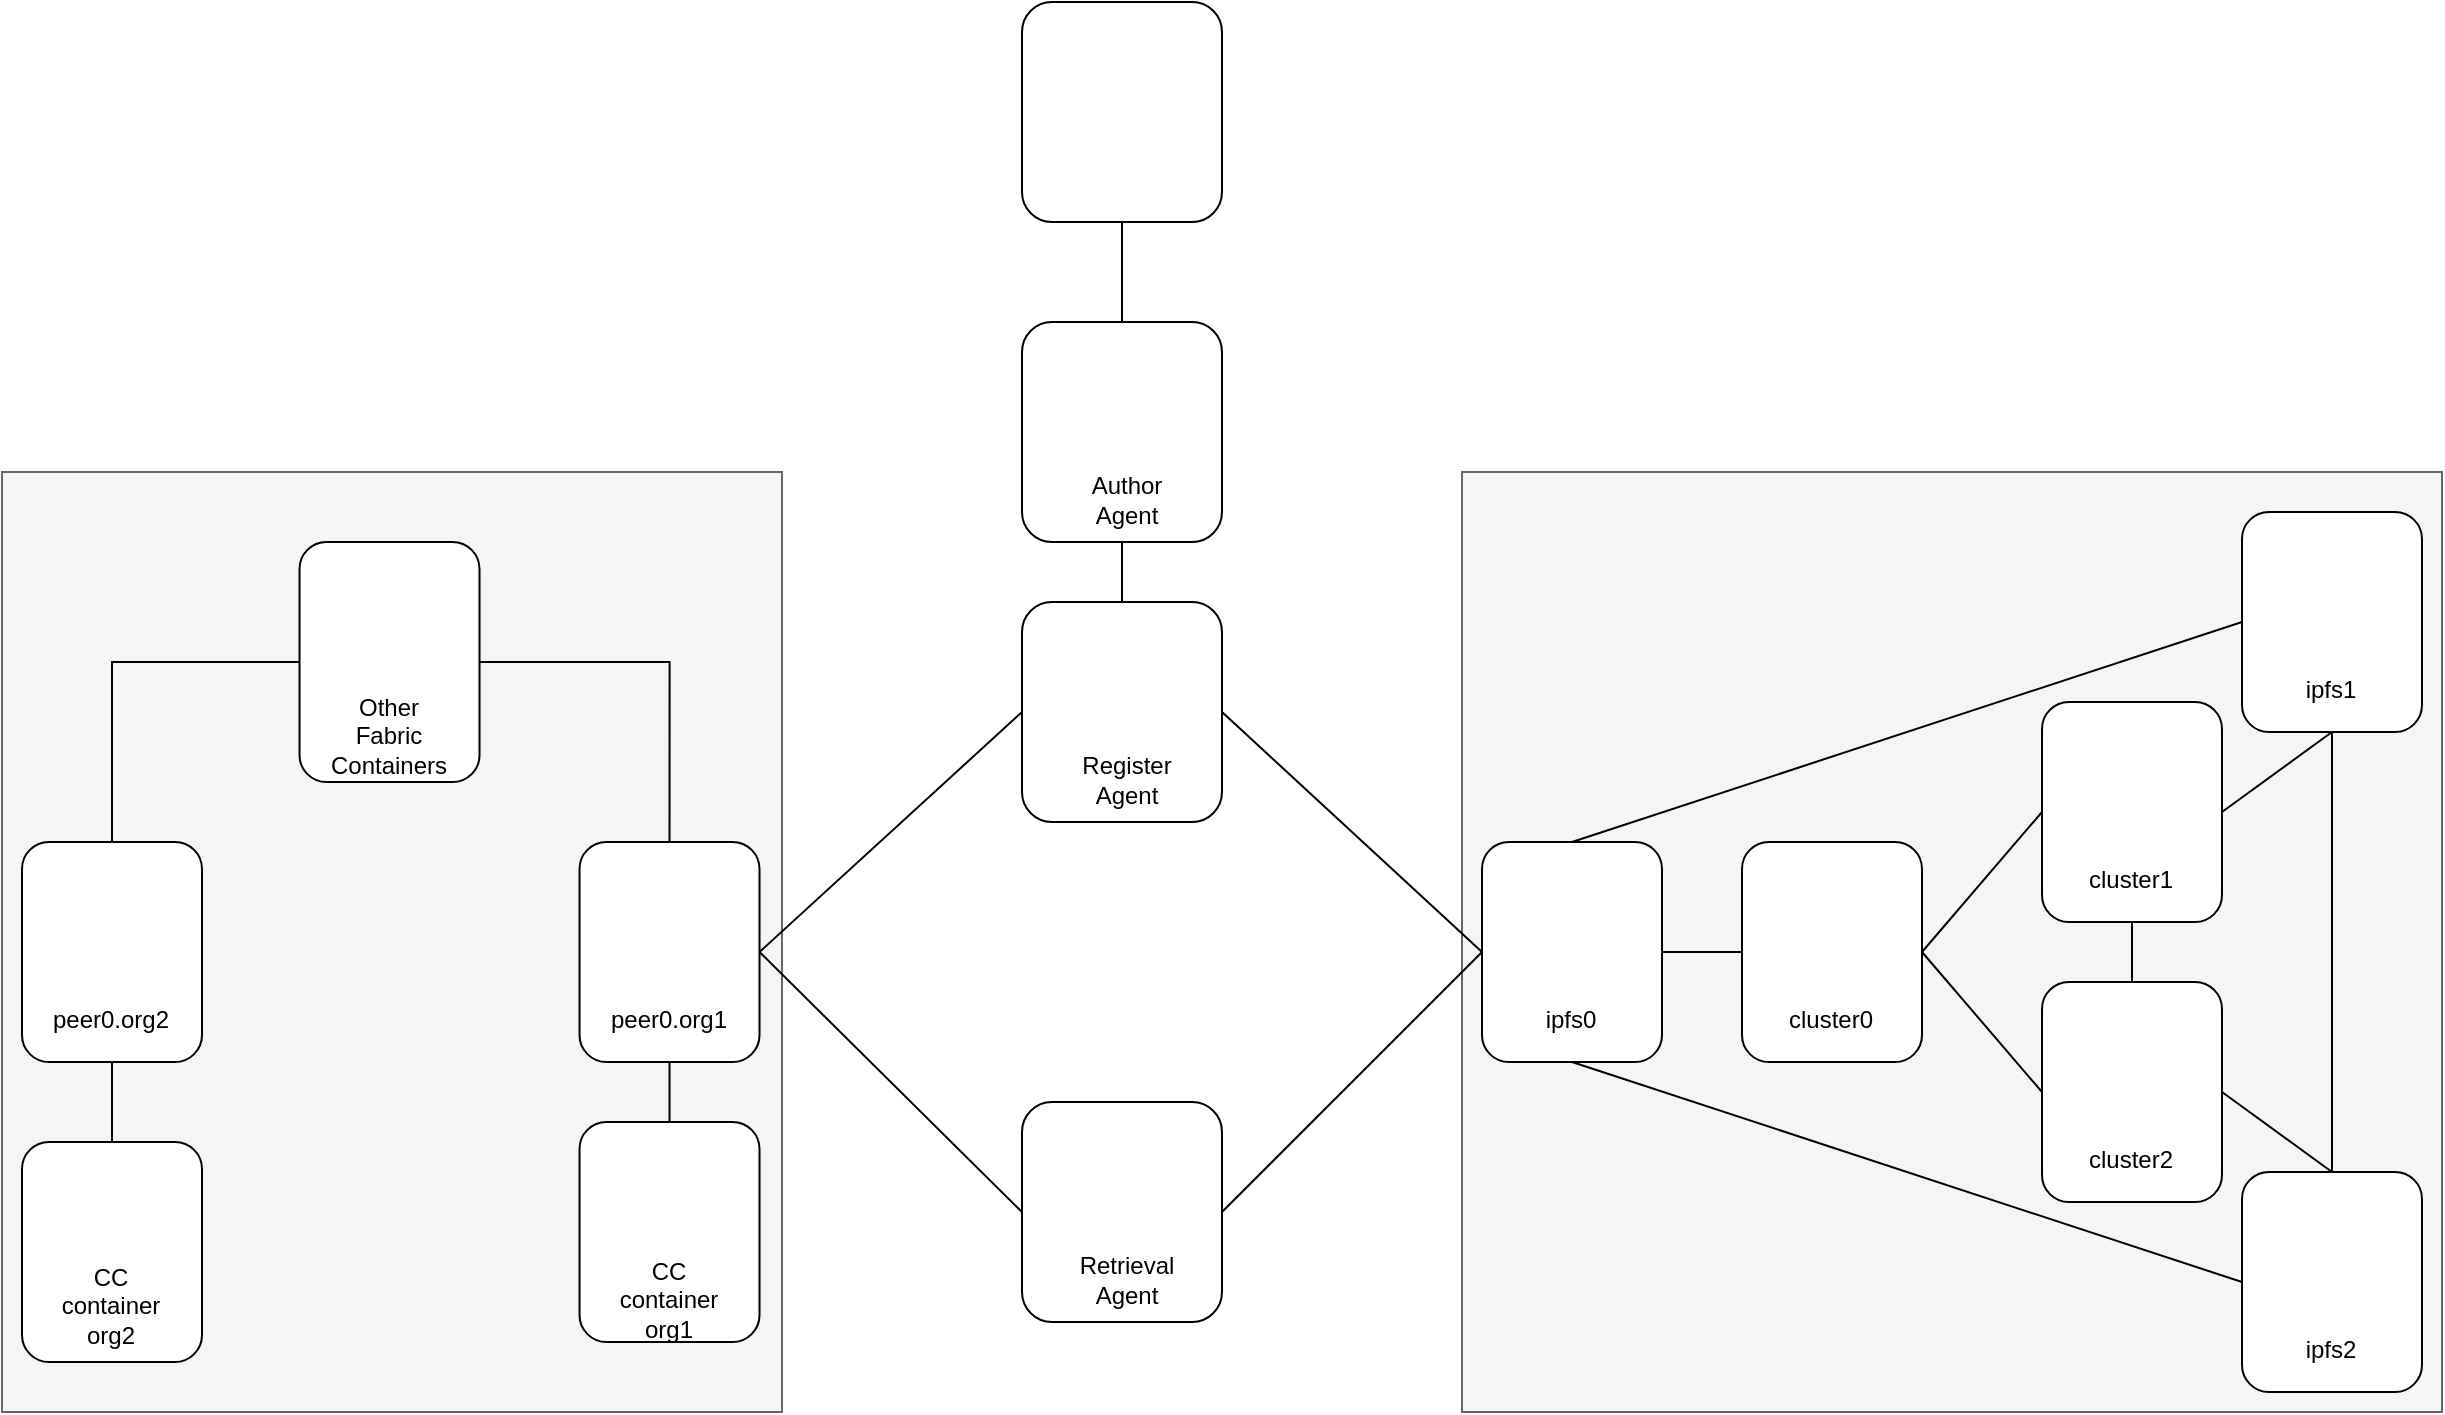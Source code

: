 <mxfile version="20.8.23" type="device"><diagram name="Página-1" id="gnHNLf2_28HxaUKbsksi"><mxGraphModel dx="954" dy="1771" grid="1" gridSize="10" guides="1" tooltips="1" connect="1" arrows="1" fold="1" page="1" pageScale="1" pageWidth="827" pageHeight="1169" math="0" shadow="0"><root><mxCell id="0"/><mxCell id="1" parent="0"/><mxCell id="gFFrkDGYejN9ulZPLDqL-84" value="" style="whiteSpace=wrap;html=1;fillColor=#f5f5f5;fontColor=#333333;strokeColor=#666666;" parent="1" vertex="1"><mxGeometry x="730" y="45" width="490" height="470" as="geometry"/></mxCell><mxCell id="gFFrkDGYejN9ulZPLDqL-31" value="" style="rounded=0;whiteSpace=wrap;html=1;fillColor=#f5f5f5;fontColor=#333333;strokeColor=#666666;" parent="1" vertex="1"><mxGeometry y="45" width="390" height="470" as="geometry"/></mxCell><mxCell id="gFFrkDGYejN9ulZPLDqL-47" style="edgeStyle=orthogonalEdgeStyle;rounded=0;orthogonalLoop=1;jettySize=auto;html=1;exitX=0.5;exitY=1;exitDx=0;exitDy=0;entryX=0.5;entryY=0;entryDx=0;entryDy=0;endArrow=none;endFill=0;" parent="1" source="gFFrkDGYejN9ulZPLDqL-15" target="gFFrkDGYejN9ulZPLDqL-33" edge="1"><mxGeometry relative="1" as="geometry"/></mxCell><mxCell id="gFFrkDGYejN9ulZPLDqL-15" value="" style="rounded=1;whiteSpace=wrap;html=1;" parent="1" vertex="1"><mxGeometry x="10" y="230" width="90" height="110" as="geometry"/></mxCell><mxCell id="gFFrkDGYejN9ulZPLDqL-4" value="" style="group" parent="1" vertex="1" connectable="0"><mxGeometry x="510" y="-30" width="100" height="110" as="geometry"/></mxCell><mxCell id="gFFrkDGYejN9ulZPLDqL-2" value="" style="rounded=1;whiteSpace=wrap;html=1;" parent="gFFrkDGYejN9ulZPLDqL-4" vertex="1"><mxGeometry width="100" height="110" as="geometry"/></mxCell><mxCell id="gFFrkDGYejN9ulZPLDqL-1" value="" style="shape=image;verticalLabelPosition=bottom;labelBackgroundColor=default;verticalAlign=top;aspect=fixed;imageAspect=0;image=https://www.docker.com/wp-content/uploads/2022/03/vertical-logo-monochromatic.png;" parent="gFFrkDGYejN9ulZPLDqL-4" vertex="1"><mxGeometry x="20.452" y="8.462" width="57.273" height="49.017" as="geometry"/></mxCell><mxCell id="gFFrkDGYejN9ulZPLDqL-3" value="Author Agent" style="text;html=1;strokeColor=none;fillColor=none;align=center;verticalAlign=middle;whiteSpace=wrap;rounded=0;" parent="gFFrkDGYejN9ulZPLDqL-4" vertex="1"><mxGeometry x="24.997" y="76.154" width="54.545" height="25.385" as="geometry"/></mxCell><mxCell id="gFFrkDGYejN9ulZPLDqL-5" value="" style="group" parent="1" vertex="1" connectable="0"><mxGeometry x="510" y="-190" width="100" height="110" as="geometry"/></mxCell><mxCell id="gFFrkDGYejN9ulZPLDqL-6" value="" style="rounded=1;whiteSpace=wrap;html=1;" parent="gFFrkDGYejN9ulZPLDqL-5" vertex="1"><mxGeometry width="100" height="110" as="geometry"/></mxCell><mxCell id="gFFrkDGYejN9ulZPLDqL-7" value="" style="shape=image;verticalLabelPosition=bottom;labelBackgroundColor=default;verticalAlign=top;aspect=fixed;imageAspect=0;image=https://www.docker.com/wp-content/uploads/2022/03/vertical-logo-monochromatic.png;" parent="gFFrkDGYejN9ulZPLDqL-5" vertex="1"><mxGeometry x="23.182" y="8.462" width="57.273" height="49.017" as="geometry"/></mxCell><mxCell id="gFFrkDGYejN9ulZPLDqL-9" value="" style="shape=image;verticalLabelPosition=bottom;labelBackgroundColor=default;verticalAlign=top;aspect=fixed;imageAspect=0;image=https://upload.wikimedia.org/wikipedia/commons/thumb/9/93/MongoDB_Logo.svg/2560px-MongoDB_Logo.svg.png;" parent="gFFrkDGYejN9ulZPLDqL-5" vertex="1"><mxGeometry x="5" y="70.0" width="90" height="24.23" as="geometry"/></mxCell><mxCell id="gFFrkDGYejN9ulZPLDqL-10" value="" style="group" parent="1" vertex="1" connectable="0"><mxGeometry x="510" y="110" width="100" height="110" as="geometry"/></mxCell><mxCell id="gFFrkDGYejN9ulZPLDqL-11" value="" style="rounded=1;whiteSpace=wrap;html=1;" parent="gFFrkDGYejN9ulZPLDqL-10" vertex="1"><mxGeometry width="100" height="110" as="geometry"/></mxCell><mxCell id="gFFrkDGYejN9ulZPLDqL-12" value="" style="shape=image;verticalLabelPosition=bottom;labelBackgroundColor=default;verticalAlign=top;aspect=fixed;imageAspect=0;image=https://www.docker.com/wp-content/uploads/2022/03/vertical-logo-monochromatic.png;" parent="gFFrkDGYejN9ulZPLDqL-10" vertex="1"><mxGeometry x="20.452" y="8.462" width="57.273" height="49.017" as="geometry"/></mxCell><mxCell id="gFFrkDGYejN9ulZPLDqL-13" value="Register Agent" style="text;html=1;strokeColor=none;fillColor=none;align=center;verticalAlign=middle;whiteSpace=wrap;rounded=0;" parent="gFFrkDGYejN9ulZPLDqL-10" vertex="1"><mxGeometry x="24.997" y="76.154" width="54.545" height="25.385" as="geometry"/></mxCell><mxCell id="gFFrkDGYejN9ulZPLDqL-14" value="" style="group" parent="1" vertex="1" connectable="0"><mxGeometry x="10" y="230" width="90" height="110" as="geometry"/></mxCell><mxCell id="gFFrkDGYejN9ulZPLDqL-16" value="" style="shape=image;verticalLabelPosition=bottom;labelBackgroundColor=default;verticalAlign=top;aspect=fixed;imageAspect=0;image=https://www.docker.com/wp-content/uploads/2022/03/vertical-logo-monochromatic.png;" parent="gFFrkDGYejN9ulZPLDqL-14" vertex="1"><mxGeometry x="16.364" y="8.462" width="57.273" height="49.017" as="geometry"/></mxCell><mxCell id="gFFrkDGYejN9ulZPLDqL-17" value="peer0.org2" style="text;html=1;strokeColor=none;fillColor=none;align=center;verticalAlign=middle;whiteSpace=wrap;rounded=0;" parent="gFFrkDGYejN9ulZPLDqL-14" vertex="1"><mxGeometry x="20.455" y="76.154" width="49.091" height="25.385" as="geometry"/></mxCell><mxCell id="gFFrkDGYejN9ulZPLDqL-18" value="" style="group" parent="1" vertex="1" connectable="0"><mxGeometry x="288.76" y="230" width="90" height="110" as="geometry"/></mxCell><mxCell id="gFFrkDGYejN9ulZPLDqL-19" value="" style="rounded=1;whiteSpace=wrap;html=1;" parent="gFFrkDGYejN9ulZPLDqL-18" vertex="1"><mxGeometry width="90" height="110" as="geometry"/></mxCell><mxCell id="gFFrkDGYejN9ulZPLDqL-20" value="" style="shape=image;verticalLabelPosition=bottom;labelBackgroundColor=default;verticalAlign=top;aspect=fixed;imageAspect=0;image=https://www.docker.com/wp-content/uploads/2022/03/vertical-logo-monochromatic.png;" parent="gFFrkDGYejN9ulZPLDqL-18" vertex="1"><mxGeometry x="16.364" y="8.462" width="57.273" height="49.017" as="geometry"/></mxCell><mxCell id="gFFrkDGYejN9ulZPLDqL-21" value="&lt;div&gt;peer0.org1&lt;/div&gt;" style="text;html=1;strokeColor=none;fillColor=none;align=center;verticalAlign=middle;whiteSpace=wrap;rounded=0;" parent="gFFrkDGYejN9ulZPLDqL-18" vertex="1"><mxGeometry x="20.455" y="76.154" width="49.091" height="25.385" as="geometry"/></mxCell><mxCell id="gFFrkDGYejN9ulZPLDqL-22" value="" style="shape=image;verticalLabelPosition=bottom;labelBackgroundColor=default;verticalAlign=top;aspect=fixed;imageAspect=0;image=https://cn.hyperledger.org/wp-content/uploads/2018/04/fabric-logo.png;" parent="1" vertex="1"><mxGeometry x="80.01" y="210" width="227.51" height="140" as="geometry"/></mxCell><mxCell id="gFFrkDGYejN9ulZPLDqL-23" value="" style="group" parent="1" vertex="1" connectable="0"><mxGeometry x="148.76" y="80" width="90" height="120" as="geometry"/></mxCell><mxCell id="gFFrkDGYejN9ulZPLDqL-24" value="" style="rounded=1;whiteSpace=wrap;html=1;" parent="gFFrkDGYejN9ulZPLDqL-23" vertex="1"><mxGeometry width="90" height="120.0" as="geometry"/></mxCell><mxCell id="gFFrkDGYejN9ulZPLDqL-25" value="" style="shape=image;verticalLabelPosition=bottom;labelBackgroundColor=default;verticalAlign=top;aspect=fixed;imageAspect=0;image=https://www.docker.com/wp-content/uploads/2022/03/vertical-logo-monochromatic.png;" parent="gFFrkDGYejN9ulZPLDqL-23" vertex="1"><mxGeometry x="16.364" y="9.231" width="57.273" height="49.017" as="geometry"/></mxCell><mxCell id="gFFrkDGYejN9ulZPLDqL-26" value="Other Fabric Containers" style="text;html=1;strokeColor=none;fillColor=none;align=center;verticalAlign=middle;whiteSpace=wrap;rounded=0;" parent="gFFrkDGYejN9ulZPLDqL-23" vertex="1"><mxGeometry x="20.455" y="83.077" width="49.091" height="27.692" as="geometry"/></mxCell><mxCell id="gFFrkDGYejN9ulZPLDqL-27" value="" style="group" parent="1" vertex="1" connectable="0"><mxGeometry x="510" y="360" width="100" height="110" as="geometry"/></mxCell><mxCell id="gFFrkDGYejN9ulZPLDqL-28" value="" style="rounded=1;whiteSpace=wrap;html=1;" parent="gFFrkDGYejN9ulZPLDqL-27" vertex="1"><mxGeometry width="100" height="110" as="geometry"/></mxCell><mxCell id="gFFrkDGYejN9ulZPLDqL-29" value="" style="shape=image;verticalLabelPosition=bottom;labelBackgroundColor=default;verticalAlign=top;aspect=fixed;imageAspect=0;image=https://www.docker.com/wp-content/uploads/2022/03/vertical-logo-monochromatic.png;" parent="gFFrkDGYejN9ulZPLDqL-27" vertex="1"><mxGeometry x="20.452" y="8.462" width="57.273" height="49.017" as="geometry"/></mxCell><mxCell id="gFFrkDGYejN9ulZPLDqL-30" value="Retrieval Agent" style="text;html=1;strokeColor=none;fillColor=none;align=center;verticalAlign=middle;whiteSpace=wrap;rounded=0;" parent="gFFrkDGYejN9ulZPLDqL-27" vertex="1"><mxGeometry x="24.997" y="76.154" width="54.545" height="25.385" as="geometry"/></mxCell><mxCell id="gFFrkDGYejN9ulZPLDqL-32" value="" style="group" parent="1" vertex="1" connectable="0"><mxGeometry x="10.0" y="380" width="90" height="110" as="geometry"/></mxCell><mxCell id="gFFrkDGYejN9ulZPLDqL-33" value="" style="rounded=1;whiteSpace=wrap;html=1;" parent="gFFrkDGYejN9ulZPLDqL-32" vertex="1"><mxGeometry width="90" height="110" as="geometry"/></mxCell><mxCell id="gFFrkDGYejN9ulZPLDqL-34" value="" style="shape=image;verticalLabelPosition=bottom;labelBackgroundColor=default;verticalAlign=top;aspect=fixed;imageAspect=0;image=https://www.docker.com/wp-content/uploads/2022/03/vertical-logo-monochromatic.png;" parent="gFFrkDGYejN9ulZPLDqL-32" vertex="1"><mxGeometry x="16.364" y="8.462" width="57.273" height="49.017" as="geometry"/></mxCell><mxCell id="gFFrkDGYejN9ulZPLDqL-35" value="&lt;div&gt;CC container org2&lt;/div&gt;&lt;div&gt;&lt;br&gt;&lt;/div&gt;" style="text;html=1;strokeColor=none;fillColor=none;align=center;verticalAlign=middle;whiteSpace=wrap;rounded=0;" parent="gFFrkDGYejN9ulZPLDqL-32" vertex="1"><mxGeometry x="20.455" y="76.154" width="49.091" height="25.385" as="geometry"/></mxCell><mxCell id="gFFrkDGYejN9ulZPLDqL-36" value="" style="group" parent="1" vertex="1" connectable="0"><mxGeometry x="288.76" y="370" width="90" height="110" as="geometry"/></mxCell><mxCell id="gFFrkDGYejN9ulZPLDqL-37" value="" style="rounded=1;whiteSpace=wrap;html=1;" parent="gFFrkDGYejN9ulZPLDqL-36" vertex="1"><mxGeometry width="90" height="110" as="geometry"/></mxCell><mxCell id="gFFrkDGYejN9ulZPLDqL-38" value="" style="shape=image;verticalLabelPosition=bottom;labelBackgroundColor=default;verticalAlign=top;aspect=fixed;imageAspect=0;image=https://www.docker.com/wp-content/uploads/2022/03/vertical-logo-monochromatic.png;" parent="gFFrkDGYejN9ulZPLDqL-36" vertex="1"><mxGeometry x="16.364" y="8.462" width="57.273" height="49.017" as="geometry"/></mxCell><mxCell id="gFFrkDGYejN9ulZPLDqL-39" value="CC container org1" style="text;html=1;strokeColor=none;fillColor=none;align=center;verticalAlign=middle;whiteSpace=wrap;rounded=0;" parent="gFFrkDGYejN9ulZPLDqL-36" vertex="1"><mxGeometry x="20.455" y="76.154" width="49.091" height="25.385" as="geometry"/></mxCell><mxCell id="gFFrkDGYejN9ulZPLDqL-41" style="edgeStyle=orthogonalEdgeStyle;rounded=0;orthogonalLoop=1;jettySize=auto;html=1;exitX=0.5;exitY=0;exitDx=0;exitDy=0;entryX=0.5;entryY=1;entryDx=0;entryDy=0;endArrow=none;endFill=0;" parent="1" source="gFFrkDGYejN9ulZPLDqL-37" target="gFFrkDGYejN9ulZPLDqL-19" edge="1"><mxGeometry relative="1" as="geometry"/></mxCell><mxCell id="gFFrkDGYejN9ulZPLDqL-42" style="edgeStyle=orthogonalEdgeStyle;rounded=0;orthogonalLoop=1;jettySize=auto;html=1;exitX=0.5;exitY=0;exitDx=0;exitDy=0;entryX=0;entryY=0.5;entryDx=0;entryDy=0;endArrow=none;endFill=0;" parent="1" source="gFFrkDGYejN9ulZPLDqL-15" target="gFFrkDGYejN9ulZPLDqL-24" edge="1"><mxGeometry relative="1" as="geometry"/></mxCell><mxCell id="gFFrkDGYejN9ulZPLDqL-43" style="edgeStyle=orthogonalEdgeStyle;rounded=0;orthogonalLoop=1;jettySize=auto;html=1;exitX=0.5;exitY=0;exitDx=0;exitDy=0;entryX=1;entryY=0.5;entryDx=0;entryDy=0;endArrow=none;endFill=0;" parent="1" source="gFFrkDGYejN9ulZPLDqL-19" target="gFFrkDGYejN9ulZPLDqL-24" edge="1"><mxGeometry relative="1" as="geometry"/></mxCell><mxCell id="gFFrkDGYejN9ulZPLDqL-44" style="edgeStyle=orthogonalEdgeStyle;rounded=0;orthogonalLoop=1;jettySize=auto;html=1;exitX=0.5;exitY=0;exitDx=0;exitDy=0;entryX=0.5;entryY=1;entryDx=0;entryDy=0;endArrow=none;endFill=0;" parent="1" source="gFFrkDGYejN9ulZPLDqL-2" target="gFFrkDGYejN9ulZPLDqL-6" edge="1"><mxGeometry relative="1" as="geometry"/></mxCell><mxCell id="gFFrkDGYejN9ulZPLDqL-50" value="" style="group" parent="1" vertex="1" connectable="0"><mxGeometry x="740" y="230" width="90" height="110" as="geometry"/></mxCell><mxCell id="gFFrkDGYejN9ulZPLDqL-51" value="" style="rounded=1;whiteSpace=wrap;html=1;" parent="gFFrkDGYejN9ulZPLDqL-50" vertex="1"><mxGeometry width="90" height="110" as="geometry"/></mxCell><mxCell id="gFFrkDGYejN9ulZPLDqL-52" value="" style="shape=image;verticalLabelPosition=bottom;labelBackgroundColor=default;verticalAlign=top;aspect=fixed;imageAspect=0;image=https://www.docker.com/wp-content/uploads/2022/03/vertical-logo-monochromatic.png;" parent="gFFrkDGYejN9ulZPLDqL-50" vertex="1"><mxGeometry x="16.364" y="8.462" width="57.273" height="49.017" as="geometry"/></mxCell><mxCell id="gFFrkDGYejN9ulZPLDqL-53" value="ipfs0" style="text;html=1;strokeColor=none;fillColor=none;align=center;verticalAlign=middle;whiteSpace=wrap;rounded=0;" parent="gFFrkDGYejN9ulZPLDqL-50" vertex="1"><mxGeometry x="20.455" y="76.154" width="49.091" height="25.385" as="geometry"/></mxCell><mxCell id="gFFrkDGYejN9ulZPLDqL-54" value="" style="group" parent="1" vertex="1" connectable="0"><mxGeometry x="870" y="230" width="90" height="110" as="geometry"/></mxCell><mxCell id="gFFrkDGYejN9ulZPLDqL-55" value="" style="rounded=1;whiteSpace=wrap;html=1;" parent="gFFrkDGYejN9ulZPLDqL-54" vertex="1"><mxGeometry width="90" height="110" as="geometry"/></mxCell><mxCell id="gFFrkDGYejN9ulZPLDqL-56" value="" style="shape=image;verticalLabelPosition=bottom;labelBackgroundColor=default;verticalAlign=top;aspect=fixed;imageAspect=0;image=https://www.docker.com/wp-content/uploads/2022/03/vertical-logo-monochromatic.png;" parent="gFFrkDGYejN9ulZPLDqL-54" vertex="1"><mxGeometry x="16.364" y="8.462" width="57.273" height="49.017" as="geometry"/></mxCell><mxCell id="gFFrkDGYejN9ulZPLDqL-57" value="cluster0" style="text;html=1;strokeColor=none;fillColor=none;align=center;verticalAlign=middle;whiteSpace=wrap;rounded=0;" parent="gFFrkDGYejN9ulZPLDqL-54" vertex="1"><mxGeometry x="20.455" y="76.154" width="49.091" height="25.385" as="geometry"/></mxCell><mxCell id="gFFrkDGYejN9ulZPLDqL-58" value="" style="shape=image;verticalLabelPosition=bottom;labelBackgroundColor=default;verticalAlign=top;aspect=fixed;imageAspect=0;image=https://upload.wikimedia.org/wikipedia/commons/1/18/Ipfs-logo-1024-ice-text.png;" parent="1" vertex="1"><mxGeometry x="750" y="95" width="115" height="115" as="geometry"/></mxCell><mxCell id="gFFrkDGYejN9ulZPLDqL-60" value="" style="group" parent="1" vertex="1" connectable="0"><mxGeometry x="1120" y="65" width="90" height="110" as="geometry"/></mxCell><mxCell id="gFFrkDGYejN9ulZPLDqL-61" value="" style="rounded=1;whiteSpace=wrap;html=1;" parent="gFFrkDGYejN9ulZPLDqL-60" vertex="1"><mxGeometry width="90" height="110" as="geometry"/></mxCell><mxCell id="gFFrkDGYejN9ulZPLDqL-62" value="" style="shape=image;verticalLabelPosition=bottom;labelBackgroundColor=default;verticalAlign=top;aspect=fixed;imageAspect=0;image=https://www.docker.com/wp-content/uploads/2022/03/vertical-logo-monochromatic.png;" parent="gFFrkDGYejN9ulZPLDqL-60" vertex="1"><mxGeometry x="16.364" y="8.462" width="57.273" height="49.017" as="geometry"/></mxCell><mxCell id="gFFrkDGYejN9ulZPLDqL-63" value="ipfs1" style="text;html=1;strokeColor=none;fillColor=none;align=center;verticalAlign=middle;whiteSpace=wrap;rounded=0;" parent="gFFrkDGYejN9ulZPLDqL-60" vertex="1"><mxGeometry x="20.455" y="76.154" width="49.091" height="25.385" as="geometry"/></mxCell><mxCell id="gFFrkDGYejN9ulZPLDqL-64" value="" style="group" parent="1" vertex="1" connectable="0"><mxGeometry x="1020" y="160" width="90" height="110" as="geometry"/></mxCell><mxCell id="gFFrkDGYejN9ulZPLDqL-65" value="" style="rounded=1;whiteSpace=wrap;html=1;" parent="gFFrkDGYejN9ulZPLDqL-64" vertex="1"><mxGeometry width="90" height="110" as="geometry"/></mxCell><mxCell id="gFFrkDGYejN9ulZPLDqL-66" value="" style="shape=image;verticalLabelPosition=bottom;labelBackgroundColor=default;verticalAlign=top;aspect=fixed;imageAspect=0;image=https://www.docker.com/wp-content/uploads/2022/03/vertical-logo-monochromatic.png;" parent="gFFrkDGYejN9ulZPLDqL-64" vertex="1"><mxGeometry x="16.364" y="8.462" width="57.273" height="49.017" as="geometry"/></mxCell><mxCell id="gFFrkDGYejN9ulZPLDqL-67" value="cluster1" style="text;html=1;strokeColor=none;fillColor=none;align=center;verticalAlign=middle;whiteSpace=wrap;rounded=0;" parent="gFFrkDGYejN9ulZPLDqL-64" vertex="1"><mxGeometry x="20.455" y="76.154" width="49.091" height="25.385" as="geometry"/></mxCell><mxCell id="gFFrkDGYejN9ulZPLDqL-69" value="" style="group" parent="1" vertex="1" connectable="0"><mxGeometry x="1120" y="395" width="90" height="110" as="geometry"/></mxCell><mxCell id="gFFrkDGYejN9ulZPLDqL-70" value="" style="rounded=1;whiteSpace=wrap;html=1;" parent="gFFrkDGYejN9ulZPLDqL-69" vertex="1"><mxGeometry width="90" height="110" as="geometry"/></mxCell><mxCell id="gFFrkDGYejN9ulZPLDqL-71" value="" style="shape=image;verticalLabelPosition=bottom;labelBackgroundColor=default;verticalAlign=top;aspect=fixed;imageAspect=0;image=https://www.docker.com/wp-content/uploads/2022/03/vertical-logo-monochromatic.png;" parent="gFFrkDGYejN9ulZPLDqL-69" vertex="1"><mxGeometry x="16.364" y="8.462" width="57.273" height="49.017" as="geometry"/></mxCell><mxCell id="gFFrkDGYejN9ulZPLDqL-72" value="ipfs2" style="text;html=1;strokeColor=none;fillColor=none;align=center;verticalAlign=middle;whiteSpace=wrap;rounded=0;" parent="gFFrkDGYejN9ulZPLDqL-69" vertex="1"><mxGeometry x="20.455" y="76.154" width="49.091" height="25.385" as="geometry"/></mxCell><mxCell id="gFFrkDGYejN9ulZPLDqL-73" value="" style="group" parent="1" vertex="1" connectable="0"><mxGeometry x="1020" y="300" width="90" height="110" as="geometry"/></mxCell><mxCell id="gFFrkDGYejN9ulZPLDqL-74" value="" style="rounded=1;whiteSpace=wrap;html=1;" parent="gFFrkDGYejN9ulZPLDqL-73" vertex="1"><mxGeometry width="90" height="110" as="geometry"/></mxCell><mxCell id="gFFrkDGYejN9ulZPLDqL-75" value="" style="shape=image;verticalLabelPosition=bottom;labelBackgroundColor=default;verticalAlign=top;aspect=fixed;imageAspect=0;image=https://www.docker.com/wp-content/uploads/2022/03/vertical-logo-monochromatic.png;" parent="gFFrkDGYejN9ulZPLDqL-73" vertex="1"><mxGeometry x="16.364" y="8.462" width="57.273" height="49.017" as="geometry"/></mxCell><mxCell id="gFFrkDGYejN9ulZPLDqL-76" value="cluster2" style="text;html=1;strokeColor=none;fillColor=none;align=center;verticalAlign=middle;whiteSpace=wrap;rounded=0;" parent="gFFrkDGYejN9ulZPLDqL-73" vertex="1"><mxGeometry x="20.455" y="76.154" width="49.091" height="25.385" as="geometry"/></mxCell><mxCell id="gFFrkDGYejN9ulZPLDqL-87" value="" style="endArrow=none;html=1;rounded=0;exitX=0.5;exitY=0;exitDx=0;exitDy=0;entryX=0;entryY=0.5;entryDx=0;entryDy=0;" parent="1" source="gFFrkDGYejN9ulZPLDqL-51" target="gFFrkDGYejN9ulZPLDqL-61" edge="1"><mxGeometry width="50" height="50" relative="1" as="geometry"><mxPoint x="870" y="250" as="sourcePoint"/><mxPoint x="920" y="200" as="targetPoint"/></mxGeometry></mxCell><mxCell id="gFFrkDGYejN9ulZPLDqL-88" value="" style="endArrow=none;html=1;rounded=0;entryX=0.5;entryY=1;entryDx=0;entryDy=0;exitX=0.5;exitY=0;exitDx=0;exitDy=0;" parent="1" source="gFFrkDGYejN9ulZPLDqL-70" target="gFFrkDGYejN9ulZPLDqL-61" edge="1"><mxGeometry width="50" height="50" relative="1" as="geometry"><mxPoint x="1150" y="300" as="sourcePoint"/><mxPoint x="1200" y="250" as="targetPoint"/></mxGeometry></mxCell><mxCell id="gFFrkDGYejN9ulZPLDqL-89" value="" style="endArrow=none;html=1;rounded=0;entryX=0.5;entryY=1;entryDx=0;entryDy=0;exitX=0;exitY=0.5;exitDx=0;exitDy=0;" parent="1" source="gFFrkDGYejN9ulZPLDqL-70" target="gFFrkDGYejN9ulZPLDqL-51" edge="1"><mxGeometry width="50" height="50" relative="1" as="geometry"><mxPoint x="620" y="610" as="sourcePoint"/><mxPoint x="670" y="560" as="targetPoint"/></mxGeometry></mxCell><mxCell id="gFFrkDGYejN9ulZPLDqL-90" value="" style="endArrow=none;html=1;rounded=0;entryX=0;entryY=0.5;entryDx=0;entryDy=0;exitX=1;exitY=0.5;exitDx=0;exitDy=0;" parent="1" source="gFFrkDGYejN9ulZPLDqL-55" target="gFFrkDGYejN9ulZPLDqL-65" edge="1"><mxGeometry width="50" height="50" relative="1" as="geometry"><mxPoint x="580" y="590" as="sourcePoint"/><mxPoint x="630" y="540" as="targetPoint"/></mxGeometry></mxCell><mxCell id="gFFrkDGYejN9ulZPLDqL-91" value="" style="endArrow=none;html=1;rounded=0;entryX=1;entryY=0.5;entryDx=0;entryDy=0;exitX=0;exitY=0.5;exitDx=0;exitDy=0;" parent="1" source="gFFrkDGYejN9ulZPLDqL-74" target="gFFrkDGYejN9ulZPLDqL-55" edge="1"><mxGeometry width="50" height="50" relative="1" as="geometry"><mxPoint x="590" y="340" as="sourcePoint"/><mxPoint x="640" y="290" as="targetPoint"/></mxGeometry></mxCell><mxCell id="gFFrkDGYejN9ulZPLDqL-92" value="" style="endArrow=none;html=1;rounded=0;entryX=0.5;entryY=1;entryDx=0;entryDy=0;exitX=0.5;exitY=0;exitDx=0;exitDy=0;" parent="1" source="gFFrkDGYejN9ulZPLDqL-74" target="gFFrkDGYejN9ulZPLDqL-65" edge="1"><mxGeometry width="50" height="50" relative="1" as="geometry"><mxPoint x="590" y="380" as="sourcePoint"/><mxPoint x="640" y="330" as="targetPoint"/></mxGeometry></mxCell><mxCell id="gFFrkDGYejN9ulZPLDqL-93" value="" style="endArrow=none;html=1;rounded=0;exitX=1;exitY=0.5;exitDx=0;exitDy=0;entryX=0;entryY=0.5;entryDx=0;entryDy=0;" parent="1" source="gFFrkDGYejN9ulZPLDqL-19" target="gFFrkDGYejN9ulZPLDqL-11" edge="1"><mxGeometry width="50" height="50" relative="1" as="geometry"><mxPoint x="550" y="350" as="sourcePoint"/><mxPoint x="600" y="300" as="targetPoint"/></mxGeometry></mxCell><mxCell id="gFFrkDGYejN9ulZPLDqL-94" value="" style="endArrow=none;html=1;rounded=0;exitX=1;exitY=0.5;exitDx=0;exitDy=0;entryX=0;entryY=0.5;entryDx=0;entryDy=0;" parent="1" source="gFFrkDGYejN9ulZPLDqL-19" target="gFFrkDGYejN9ulZPLDqL-28" edge="1"><mxGeometry width="50" height="50" relative="1" as="geometry"><mxPoint x="520" y="350" as="sourcePoint"/><mxPoint x="570" y="300" as="targetPoint"/></mxGeometry></mxCell><mxCell id="gFFrkDGYejN9ulZPLDqL-95" value="" style="endArrow=none;html=1;rounded=0;entryX=0;entryY=0.5;entryDx=0;entryDy=0;exitX=1;exitY=0.5;exitDx=0;exitDy=0;" parent="1" source="gFFrkDGYejN9ulZPLDqL-11" target="gFFrkDGYejN9ulZPLDqL-51" edge="1"><mxGeometry width="50" height="50" relative="1" as="geometry"><mxPoint x="570" y="340" as="sourcePoint"/><mxPoint x="620" y="290" as="targetPoint"/></mxGeometry></mxCell><mxCell id="gFFrkDGYejN9ulZPLDqL-96" value="" style="endArrow=none;html=1;rounded=0;entryX=0;entryY=0.5;entryDx=0;entryDy=0;exitX=1;exitY=0.5;exitDx=0;exitDy=0;" parent="1" source="gFFrkDGYejN9ulZPLDqL-28" target="gFFrkDGYejN9ulZPLDqL-51" edge="1"><mxGeometry width="50" height="50" relative="1" as="geometry"><mxPoint x="540" y="340" as="sourcePoint"/><mxPoint x="590" y="290" as="targetPoint"/></mxGeometry></mxCell><mxCell id="gFFrkDGYejN9ulZPLDqL-99" style="edgeStyle=orthogonalEdgeStyle;rounded=0;orthogonalLoop=1;jettySize=auto;html=1;exitX=0.5;exitY=0;exitDx=0;exitDy=0;entryX=0.5;entryY=1;entryDx=0;entryDy=0;endArrow=none;endFill=0;" parent="1" source="gFFrkDGYejN9ulZPLDqL-11" target="gFFrkDGYejN9ulZPLDqL-2" edge="1"><mxGeometry relative="1" as="geometry"/></mxCell><mxCell id="HlreI2utmn-61d6JGAXy-1" style="edgeStyle=orthogonalEdgeStyle;rounded=0;orthogonalLoop=1;jettySize=auto;html=1;exitX=1;exitY=0.5;exitDx=0;exitDy=0;entryX=0;entryY=0.5;entryDx=0;entryDy=0;endArrow=none;endFill=0;" edge="1" parent="1" source="gFFrkDGYejN9ulZPLDqL-51" target="gFFrkDGYejN9ulZPLDqL-55"><mxGeometry relative="1" as="geometry"/></mxCell><mxCell id="HlreI2utmn-61d6JGAXy-2" value="" style="endArrow=none;html=1;rounded=0;entryX=0.5;entryY=1;entryDx=0;entryDy=0;exitX=1;exitY=0.5;exitDx=0;exitDy=0;" edge="1" parent="1" source="gFFrkDGYejN9ulZPLDqL-65" target="gFFrkDGYejN9ulZPLDqL-61"><mxGeometry width="50" height="50" relative="1" as="geometry"><mxPoint x="810" y="460" as="sourcePoint"/><mxPoint x="860" y="410" as="targetPoint"/></mxGeometry></mxCell><mxCell id="HlreI2utmn-61d6JGAXy-3" value="" style="endArrow=none;html=1;rounded=0;entryX=0.5;entryY=0;entryDx=0;entryDy=0;exitX=1;exitY=0.5;exitDx=0;exitDy=0;" edge="1" parent="1" source="gFFrkDGYejN9ulZPLDqL-74" target="gFFrkDGYejN9ulZPLDqL-70"><mxGeometry width="50" height="50" relative="1" as="geometry"><mxPoint x="610" y="560" as="sourcePoint"/><mxPoint x="660" y="510" as="targetPoint"/></mxGeometry></mxCell></root></mxGraphModel></diagram></mxfile>